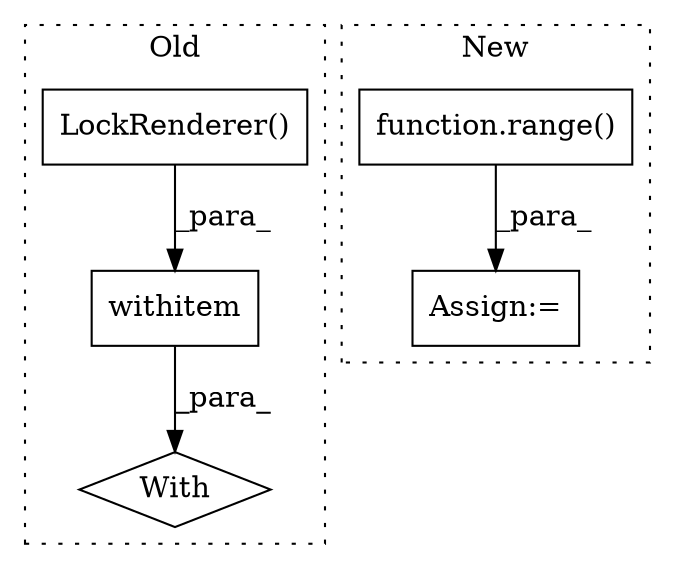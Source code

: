 digraph G {
subgraph cluster0 {
1 [label="LockRenderer()" a="75" s="1120" l="17" shape="box"];
3 [label="With" a="39" s="1115,1122" l="5,17" shape="diamond"];
4 [label="withitem" a="49" s="1120" l="2" shape="box"];
label = "Old";
style="dotted";
}
subgraph cluster1 {
2 [label="function.range()" a="75" s="1138,1153" l="6,1" shape="box"];
5 [label="Assign:=" a="68" s="1116" l="3" shape="box"];
label = "New";
style="dotted";
}
1 -> 4 [label="_para_"];
2 -> 5 [label="_para_"];
4 -> 3 [label="_para_"];
}